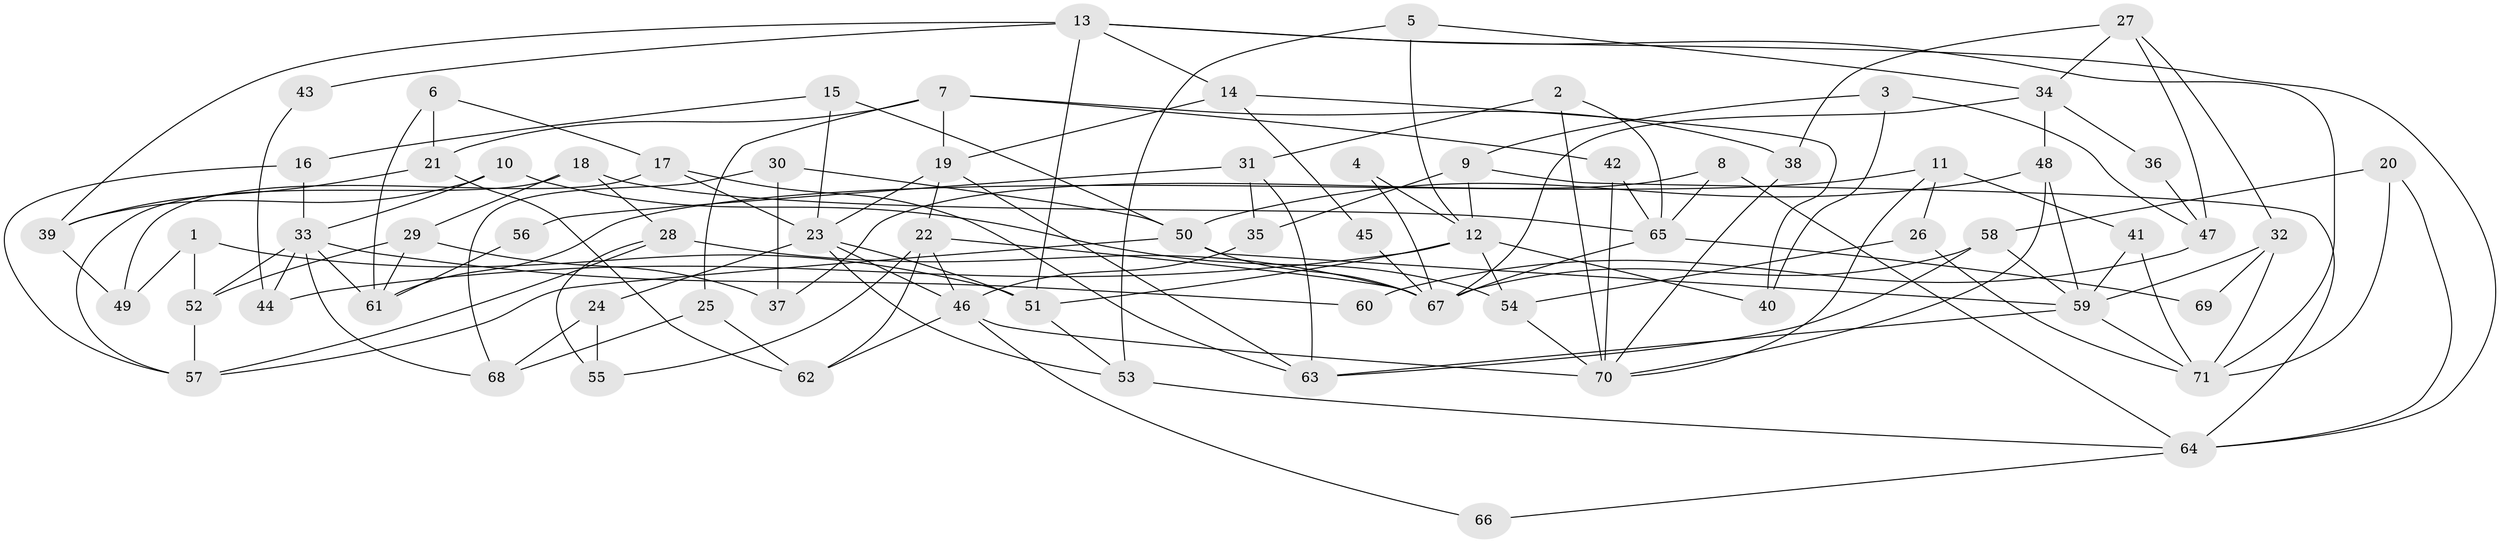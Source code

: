 // coarse degree distribution, {3: 0.18, 4: 0.24, 2: 0.12, 7: 0.08, 5: 0.18, 6: 0.16, 8: 0.04}
// Generated by graph-tools (version 1.1) at 2025/37/03/04/25 23:37:05]
// undirected, 71 vertices, 142 edges
graph export_dot {
  node [color=gray90,style=filled];
  1;
  2;
  3;
  4;
  5;
  6;
  7;
  8;
  9;
  10;
  11;
  12;
  13;
  14;
  15;
  16;
  17;
  18;
  19;
  20;
  21;
  22;
  23;
  24;
  25;
  26;
  27;
  28;
  29;
  30;
  31;
  32;
  33;
  34;
  35;
  36;
  37;
  38;
  39;
  40;
  41;
  42;
  43;
  44;
  45;
  46;
  47;
  48;
  49;
  50;
  51;
  52;
  53;
  54;
  55;
  56;
  57;
  58;
  59;
  60;
  61;
  62;
  63;
  64;
  65;
  66;
  67;
  68;
  69;
  70;
  71;
  1 -- 52;
  1 -- 49;
  1 -- 51;
  2 -- 31;
  2 -- 70;
  2 -- 65;
  3 -- 9;
  3 -- 40;
  3 -- 47;
  4 -- 67;
  4 -- 12;
  5 -- 53;
  5 -- 34;
  5 -- 12;
  6 -- 21;
  6 -- 61;
  6 -- 17;
  7 -- 19;
  7 -- 38;
  7 -- 21;
  7 -- 25;
  7 -- 42;
  8 -- 64;
  8 -- 65;
  8 -- 37;
  9 -- 12;
  9 -- 64;
  9 -- 35;
  10 -- 54;
  10 -- 39;
  10 -- 33;
  11 -- 41;
  11 -- 70;
  11 -- 26;
  11 -- 61;
  12 -- 51;
  12 -- 40;
  12 -- 44;
  12 -- 54;
  13 -- 64;
  13 -- 51;
  13 -- 14;
  13 -- 39;
  13 -- 43;
  13 -- 71;
  14 -- 19;
  14 -- 40;
  14 -- 45;
  15 -- 23;
  15 -- 50;
  15 -- 16;
  16 -- 33;
  16 -- 57;
  17 -- 23;
  17 -- 49;
  17 -- 63;
  18 -- 57;
  18 -- 65;
  18 -- 28;
  18 -- 29;
  19 -- 23;
  19 -- 63;
  19 -- 22;
  20 -- 58;
  20 -- 71;
  20 -- 64;
  21 -- 62;
  21 -- 39;
  22 -- 46;
  22 -- 55;
  22 -- 62;
  22 -- 67;
  23 -- 46;
  23 -- 24;
  23 -- 51;
  23 -- 53;
  24 -- 55;
  24 -- 68;
  25 -- 68;
  25 -- 62;
  26 -- 54;
  26 -- 71;
  27 -- 34;
  27 -- 32;
  27 -- 38;
  27 -- 47;
  28 -- 67;
  28 -- 55;
  28 -- 57;
  29 -- 52;
  29 -- 37;
  29 -- 61;
  30 -- 37;
  30 -- 50;
  30 -- 68;
  31 -- 63;
  31 -- 35;
  31 -- 56;
  32 -- 71;
  32 -- 59;
  32 -- 69;
  33 -- 61;
  33 -- 44;
  33 -- 52;
  33 -- 60;
  33 -- 68;
  34 -- 67;
  34 -- 48;
  34 -- 36;
  35 -- 46;
  36 -- 47;
  38 -- 70;
  39 -- 49;
  41 -- 59;
  41 -- 71;
  42 -- 65;
  42 -- 70;
  43 -- 44;
  45 -- 67;
  46 -- 62;
  46 -- 70;
  46 -- 66;
  47 -- 60;
  48 -- 59;
  48 -- 50;
  48 -- 70;
  50 -- 59;
  50 -- 57;
  50 -- 67;
  51 -- 53;
  52 -- 57;
  53 -- 64;
  54 -- 70;
  56 -- 61;
  58 -- 59;
  58 -- 67;
  58 -- 63;
  59 -- 71;
  59 -- 63;
  64 -- 66;
  65 -- 67;
  65 -- 69;
}
